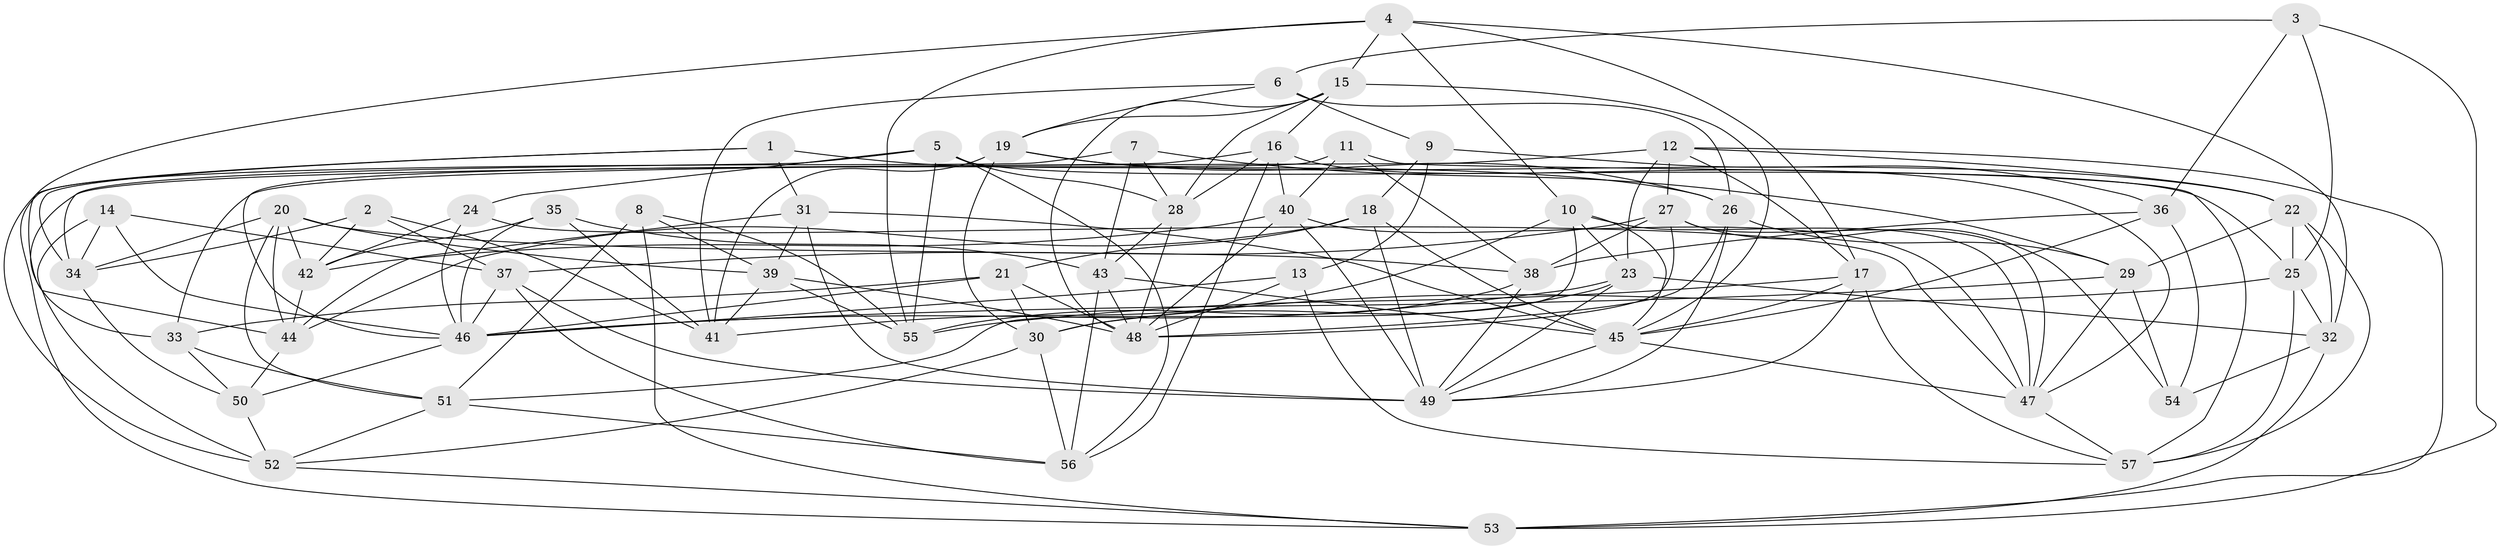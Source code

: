 // original degree distribution, {4: 1.0}
// Generated by graph-tools (version 1.1) at 2025/26/03/09/25 03:26:55]
// undirected, 57 vertices, 163 edges
graph export_dot {
graph [start="1"]
  node [color=gray90,style=filled];
  1;
  2;
  3;
  4;
  5;
  6;
  7;
  8;
  9;
  10;
  11;
  12;
  13;
  14;
  15;
  16;
  17;
  18;
  19;
  20;
  21;
  22;
  23;
  24;
  25;
  26;
  27;
  28;
  29;
  30;
  31;
  32;
  33;
  34;
  35;
  36;
  37;
  38;
  39;
  40;
  41;
  42;
  43;
  44;
  45;
  46;
  47;
  48;
  49;
  50;
  51;
  52;
  53;
  54;
  55;
  56;
  57;
  1 -- 26 [weight=1.0];
  1 -- 31 [weight=1.0];
  1 -- 34 [weight=1.0];
  1 -- 52 [weight=1.0];
  2 -- 34 [weight=1.0];
  2 -- 37 [weight=1.0];
  2 -- 41 [weight=1.0];
  2 -- 42 [weight=1.0];
  3 -- 6 [weight=1.0];
  3 -- 25 [weight=1.0];
  3 -- 36 [weight=1.0];
  3 -- 53 [weight=1.0];
  4 -- 10 [weight=1.0];
  4 -- 15 [weight=1.0];
  4 -- 17 [weight=1.0];
  4 -- 32 [weight=1.0];
  4 -- 44 [weight=1.0];
  4 -- 55 [weight=1.0];
  5 -- 24 [weight=1.0];
  5 -- 25 [weight=1.0];
  5 -- 28 [weight=1.0];
  5 -- 34 [weight=1.0];
  5 -- 55 [weight=1.0];
  5 -- 56 [weight=1.0];
  6 -- 9 [weight=2.0];
  6 -- 19 [weight=1.0];
  6 -- 26 [weight=1.0];
  6 -- 41 [weight=1.0];
  7 -- 28 [weight=1.0];
  7 -- 29 [weight=1.0];
  7 -- 43 [weight=1.0];
  7 -- 53 [weight=1.0];
  8 -- 39 [weight=1.0];
  8 -- 51 [weight=1.0];
  8 -- 53 [weight=1.0];
  8 -- 55 [weight=1.0];
  9 -- 13 [weight=1.0];
  9 -- 18 [weight=1.0];
  9 -- 36 [weight=2.0];
  10 -- 23 [weight=1.0];
  10 -- 41 [weight=1.0];
  10 -- 45 [weight=1.0];
  10 -- 47 [weight=1.0];
  10 -- 51 [weight=1.0];
  11 -- 38 [weight=1.0];
  11 -- 40 [weight=1.0];
  11 -- 46 [weight=1.0];
  11 -- 57 [weight=1.0];
  12 -- 17 [weight=1.0];
  12 -- 22 [weight=1.0];
  12 -- 23 [weight=1.0];
  12 -- 27 [weight=1.0];
  12 -- 33 [weight=1.0];
  12 -- 53 [weight=1.0];
  13 -- 46 [weight=1.0];
  13 -- 48 [weight=1.0];
  13 -- 57 [weight=1.0];
  14 -- 34 [weight=1.0];
  14 -- 37 [weight=1.0];
  14 -- 46 [weight=1.0];
  14 -- 52 [weight=1.0];
  15 -- 16 [weight=1.0];
  15 -- 19 [weight=1.0];
  15 -- 28 [weight=1.0];
  15 -- 45 [weight=1.0];
  15 -- 48 [weight=1.0];
  16 -- 28 [weight=1.0];
  16 -- 33 [weight=1.0];
  16 -- 40 [weight=1.0];
  16 -- 47 [weight=1.0];
  16 -- 56 [weight=1.0];
  17 -- 45 [weight=1.0];
  17 -- 49 [weight=1.0];
  17 -- 55 [weight=1.0];
  17 -- 57 [weight=1.0];
  18 -- 21 [weight=1.0];
  18 -- 44 [weight=1.0];
  18 -- 45 [weight=1.0];
  18 -- 49 [weight=2.0];
  19 -- 22 [weight=1.0];
  19 -- 26 [weight=1.0];
  19 -- 30 [weight=1.0];
  19 -- 41 [weight=1.0];
  20 -- 34 [weight=1.0];
  20 -- 38 [weight=1.0];
  20 -- 39 [weight=1.0];
  20 -- 42 [weight=1.0];
  20 -- 44 [weight=1.0];
  20 -- 51 [weight=1.0];
  21 -- 30 [weight=1.0];
  21 -- 33 [weight=1.0];
  21 -- 46 [weight=1.0];
  21 -- 48 [weight=2.0];
  22 -- 25 [weight=1.0];
  22 -- 29 [weight=1.0];
  22 -- 32 [weight=1.0];
  22 -- 57 [weight=1.0];
  23 -- 30 [weight=1.0];
  23 -- 32 [weight=1.0];
  23 -- 46 [weight=1.0];
  23 -- 49 [weight=1.0];
  24 -- 42 [weight=1.0];
  24 -- 46 [weight=1.0];
  24 -- 47 [weight=1.0];
  25 -- 30 [weight=1.0];
  25 -- 32 [weight=1.0];
  25 -- 57 [weight=1.0];
  26 -- 29 [weight=1.0];
  26 -- 48 [weight=1.0];
  26 -- 49 [weight=1.0];
  27 -- 37 [weight=1.0];
  27 -- 38 [weight=1.0];
  27 -- 47 [weight=1.0];
  27 -- 48 [weight=1.0];
  27 -- 54 [weight=1.0];
  28 -- 43 [weight=1.0];
  28 -- 48 [weight=1.0];
  29 -- 46 [weight=1.0];
  29 -- 47 [weight=1.0];
  29 -- 54 [weight=1.0];
  30 -- 52 [weight=1.0];
  30 -- 56 [weight=1.0];
  31 -- 39 [weight=1.0];
  31 -- 44 [weight=1.0];
  31 -- 45 [weight=2.0];
  31 -- 49 [weight=1.0];
  32 -- 53 [weight=1.0];
  32 -- 54 [weight=1.0];
  33 -- 50 [weight=2.0];
  33 -- 51 [weight=1.0];
  34 -- 50 [weight=1.0];
  35 -- 41 [weight=1.0];
  35 -- 42 [weight=1.0];
  35 -- 43 [weight=1.0];
  35 -- 46 [weight=1.0];
  36 -- 38 [weight=1.0];
  36 -- 45 [weight=1.0];
  36 -- 54 [weight=1.0];
  37 -- 46 [weight=1.0];
  37 -- 49 [weight=1.0];
  37 -- 56 [weight=1.0];
  38 -- 49 [weight=1.0];
  38 -- 55 [weight=1.0];
  39 -- 41 [weight=1.0];
  39 -- 48 [weight=1.0];
  39 -- 55 [weight=1.0];
  40 -- 42 [weight=1.0];
  40 -- 47 [weight=1.0];
  40 -- 48 [weight=1.0];
  40 -- 49 [weight=1.0];
  42 -- 44 [weight=1.0];
  43 -- 45 [weight=1.0];
  43 -- 48 [weight=1.0];
  43 -- 56 [weight=1.0];
  44 -- 50 [weight=1.0];
  45 -- 47 [weight=1.0];
  45 -- 49 [weight=1.0];
  46 -- 50 [weight=1.0];
  47 -- 57 [weight=1.0];
  50 -- 52 [weight=1.0];
  51 -- 52 [weight=1.0];
  51 -- 56 [weight=1.0];
  52 -- 53 [weight=1.0];
}
